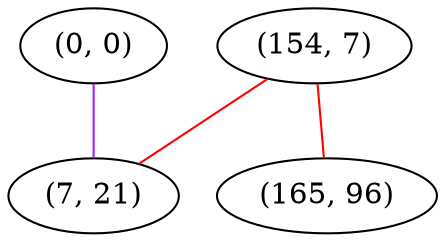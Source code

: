 graph "" {
"(154, 7)";
"(0, 0)";
"(7, 21)";
"(165, 96)";
"(154, 7)" -- "(7, 21)"  [color=red, key=0, weight=1];
"(154, 7)" -- "(165, 96)"  [color=red, key=0, weight=1];
"(0, 0)" -- "(7, 21)"  [color=purple, key=0, weight=4];
}
